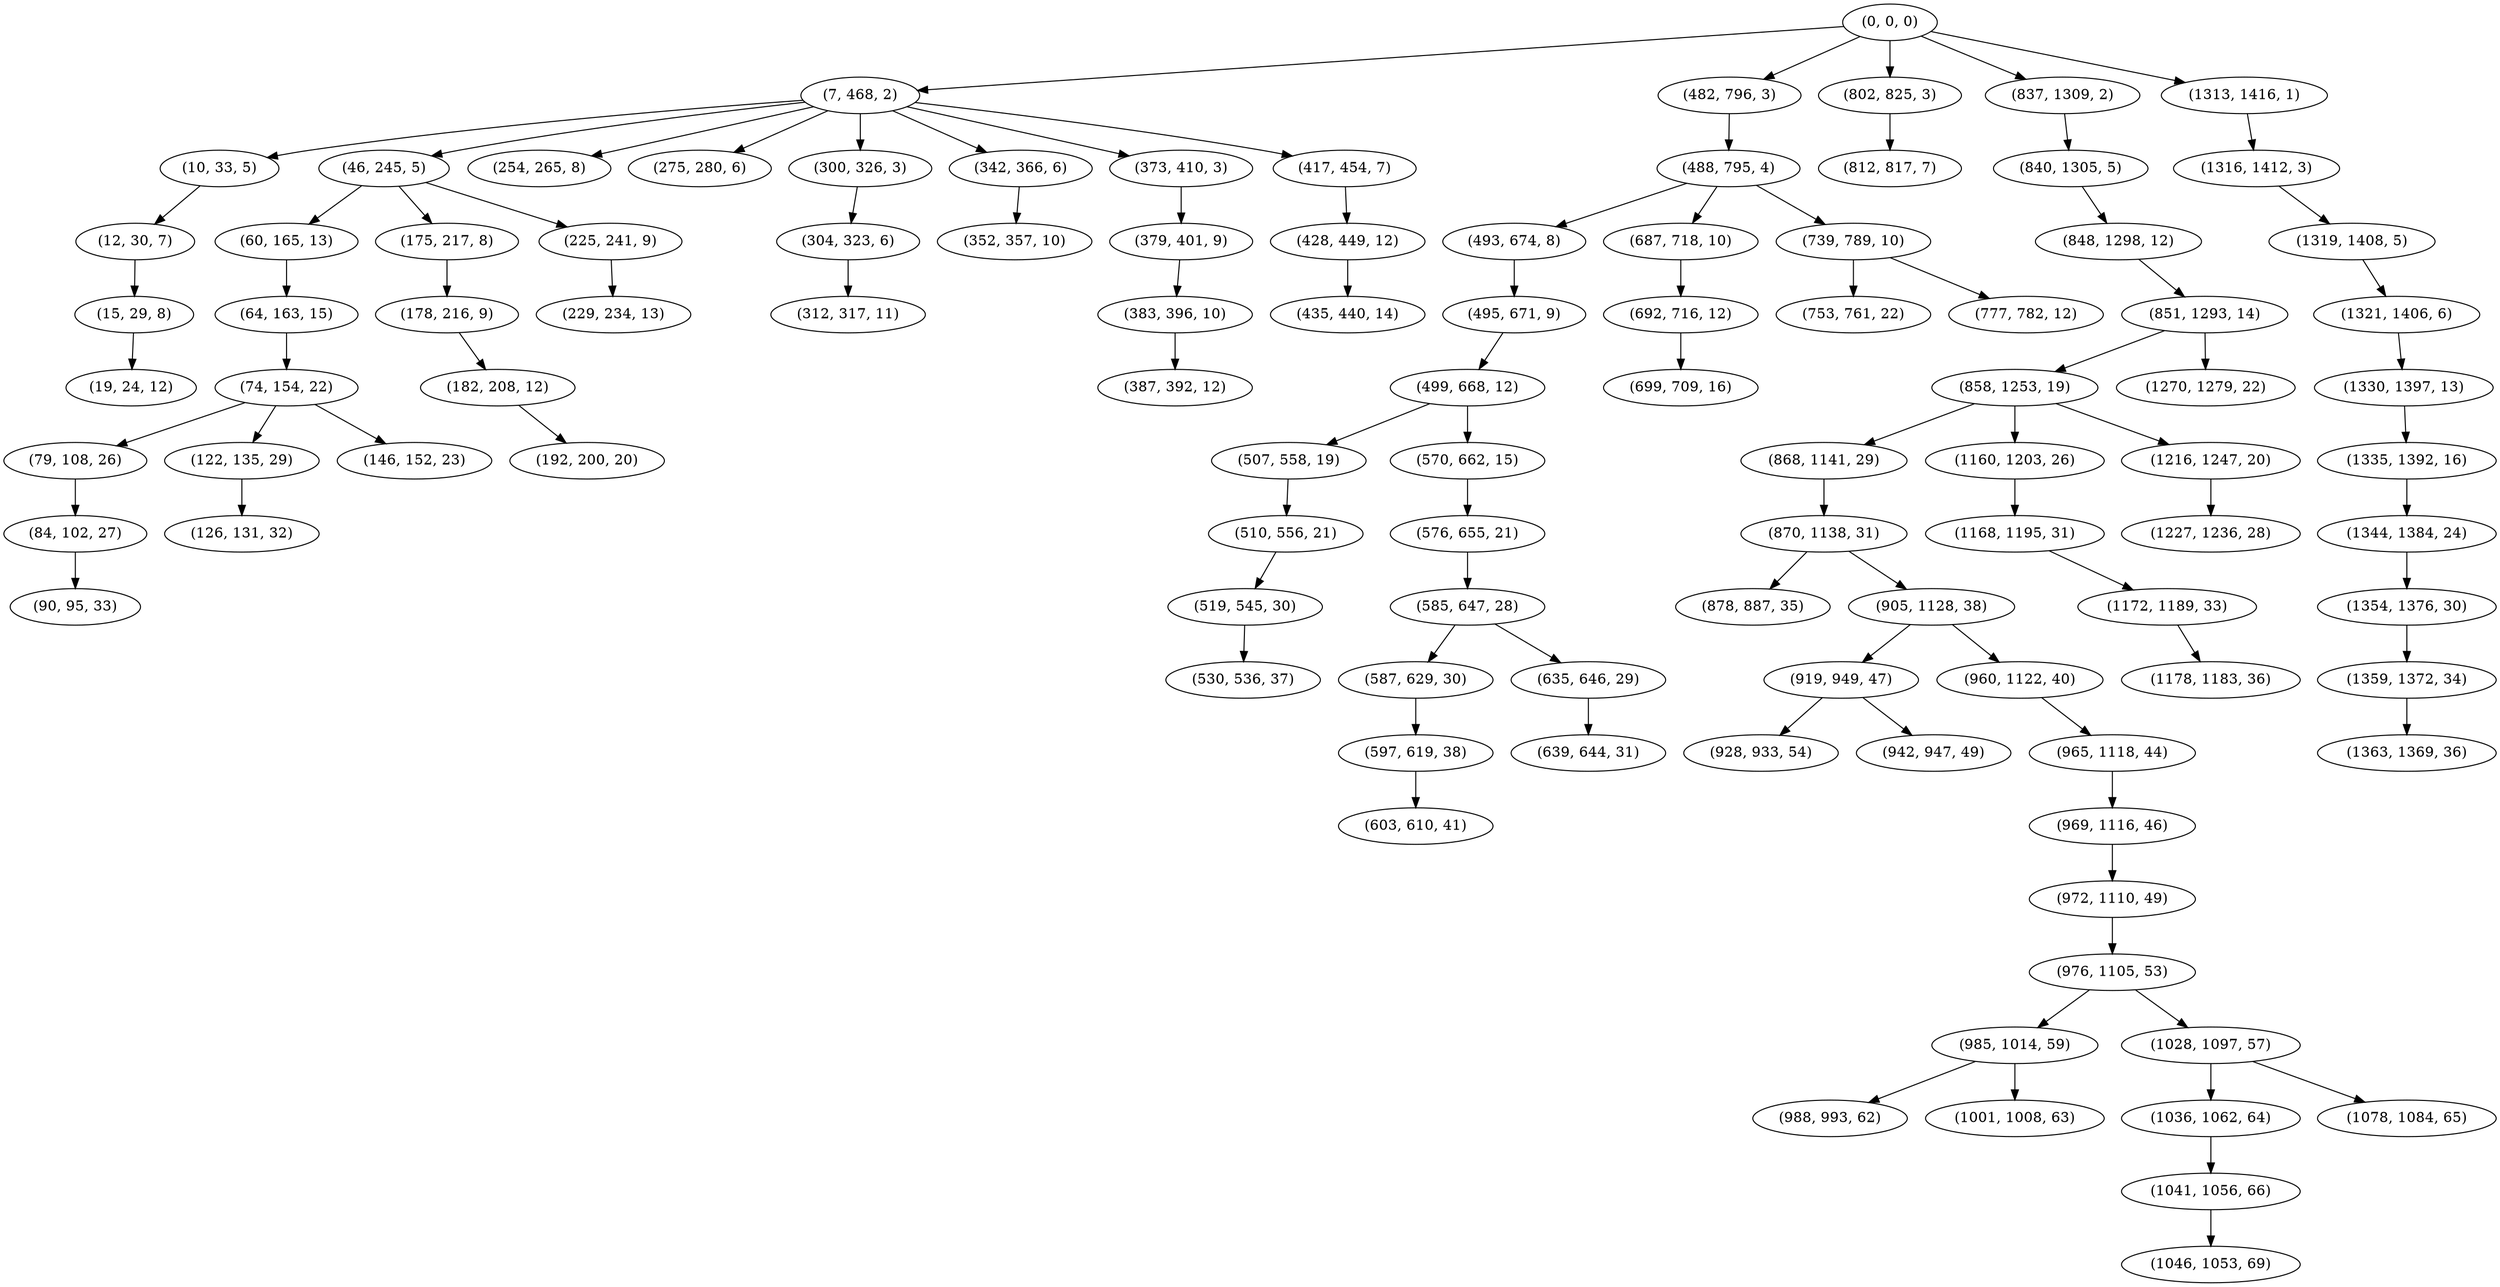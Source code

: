 digraph tree {
    "(0, 0, 0)";
    "(7, 468, 2)";
    "(10, 33, 5)";
    "(12, 30, 7)";
    "(15, 29, 8)";
    "(19, 24, 12)";
    "(46, 245, 5)";
    "(60, 165, 13)";
    "(64, 163, 15)";
    "(74, 154, 22)";
    "(79, 108, 26)";
    "(84, 102, 27)";
    "(90, 95, 33)";
    "(122, 135, 29)";
    "(126, 131, 32)";
    "(146, 152, 23)";
    "(175, 217, 8)";
    "(178, 216, 9)";
    "(182, 208, 12)";
    "(192, 200, 20)";
    "(225, 241, 9)";
    "(229, 234, 13)";
    "(254, 265, 8)";
    "(275, 280, 6)";
    "(300, 326, 3)";
    "(304, 323, 6)";
    "(312, 317, 11)";
    "(342, 366, 6)";
    "(352, 357, 10)";
    "(373, 410, 3)";
    "(379, 401, 9)";
    "(383, 396, 10)";
    "(387, 392, 12)";
    "(417, 454, 7)";
    "(428, 449, 12)";
    "(435, 440, 14)";
    "(482, 796, 3)";
    "(488, 795, 4)";
    "(493, 674, 8)";
    "(495, 671, 9)";
    "(499, 668, 12)";
    "(507, 558, 19)";
    "(510, 556, 21)";
    "(519, 545, 30)";
    "(530, 536, 37)";
    "(570, 662, 15)";
    "(576, 655, 21)";
    "(585, 647, 28)";
    "(587, 629, 30)";
    "(597, 619, 38)";
    "(603, 610, 41)";
    "(635, 646, 29)";
    "(639, 644, 31)";
    "(687, 718, 10)";
    "(692, 716, 12)";
    "(699, 709, 16)";
    "(739, 789, 10)";
    "(753, 761, 22)";
    "(777, 782, 12)";
    "(802, 825, 3)";
    "(812, 817, 7)";
    "(837, 1309, 2)";
    "(840, 1305, 5)";
    "(848, 1298, 12)";
    "(851, 1293, 14)";
    "(858, 1253, 19)";
    "(868, 1141, 29)";
    "(870, 1138, 31)";
    "(878, 887, 35)";
    "(905, 1128, 38)";
    "(919, 949, 47)";
    "(928, 933, 54)";
    "(942, 947, 49)";
    "(960, 1122, 40)";
    "(965, 1118, 44)";
    "(969, 1116, 46)";
    "(972, 1110, 49)";
    "(976, 1105, 53)";
    "(985, 1014, 59)";
    "(988, 993, 62)";
    "(1001, 1008, 63)";
    "(1028, 1097, 57)";
    "(1036, 1062, 64)";
    "(1041, 1056, 66)";
    "(1046, 1053, 69)";
    "(1078, 1084, 65)";
    "(1160, 1203, 26)";
    "(1168, 1195, 31)";
    "(1172, 1189, 33)";
    "(1178, 1183, 36)";
    "(1216, 1247, 20)";
    "(1227, 1236, 28)";
    "(1270, 1279, 22)";
    "(1313, 1416, 1)";
    "(1316, 1412, 3)";
    "(1319, 1408, 5)";
    "(1321, 1406, 6)";
    "(1330, 1397, 13)";
    "(1335, 1392, 16)";
    "(1344, 1384, 24)";
    "(1354, 1376, 30)";
    "(1359, 1372, 34)";
    "(1363, 1369, 36)";
    "(0, 0, 0)" -> "(7, 468, 2)";
    "(0, 0, 0)" -> "(482, 796, 3)";
    "(0, 0, 0)" -> "(802, 825, 3)";
    "(0, 0, 0)" -> "(837, 1309, 2)";
    "(0, 0, 0)" -> "(1313, 1416, 1)";
    "(7, 468, 2)" -> "(10, 33, 5)";
    "(7, 468, 2)" -> "(46, 245, 5)";
    "(7, 468, 2)" -> "(254, 265, 8)";
    "(7, 468, 2)" -> "(275, 280, 6)";
    "(7, 468, 2)" -> "(300, 326, 3)";
    "(7, 468, 2)" -> "(342, 366, 6)";
    "(7, 468, 2)" -> "(373, 410, 3)";
    "(7, 468, 2)" -> "(417, 454, 7)";
    "(10, 33, 5)" -> "(12, 30, 7)";
    "(12, 30, 7)" -> "(15, 29, 8)";
    "(15, 29, 8)" -> "(19, 24, 12)";
    "(46, 245, 5)" -> "(60, 165, 13)";
    "(46, 245, 5)" -> "(175, 217, 8)";
    "(46, 245, 5)" -> "(225, 241, 9)";
    "(60, 165, 13)" -> "(64, 163, 15)";
    "(64, 163, 15)" -> "(74, 154, 22)";
    "(74, 154, 22)" -> "(79, 108, 26)";
    "(74, 154, 22)" -> "(122, 135, 29)";
    "(74, 154, 22)" -> "(146, 152, 23)";
    "(79, 108, 26)" -> "(84, 102, 27)";
    "(84, 102, 27)" -> "(90, 95, 33)";
    "(122, 135, 29)" -> "(126, 131, 32)";
    "(175, 217, 8)" -> "(178, 216, 9)";
    "(178, 216, 9)" -> "(182, 208, 12)";
    "(182, 208, 12)" -> "(192, 200, 20)";
    "(225, 241, 9)" -> "(229, 234, 13)";
    "(300, 326, 3)" -> "(304, 323, 6)";
    "(304, 323, 6)" -> "(312, 317, 11)";
    "(342, 366, 6)" -> "(352, 357, 10)";
    "(373, 410, 3)" -> "(379, 401, 9)";
    "(379, 401, 9)" -> "(383, 396, 10)";
    "(383, 396, 10)" -> "(387, 392, 12)";
    "(417, 454, 7)" -> "(428, 449, 12)";
    "(428, 449, 12)" -> "(435, 440, 14)";
    "(482, 796, 3)" -> "(488, 795, 4)";
    "(488, 795, 4)" -> "(493, 674, 8)";
    "(488, 795, 4)" -> "(687, 718, 10)";
    "(488, 795, 4)" -> "(739, 789, 10)";
    "(493, 674, 8)" -> "(495, 671, 9)";
    "(495, 671, 9)" -> "(499, 668, 12)";
    "(499, 668, 12)" -> "(507, 558, 19)";
    "(499, 668, 12)" -> "(570, 662, 15)";
    "(507, 558, 19)" -> "(510, 556, 21)";
    "(510, 556, 21)" -> "(519, 545, 30)";
    "(519, 545, 30)" -> "(530, 536, 37)";
    "(570, 662, 15)" -> "(576, 655, 21)";
    "(576, 655, 21)" -> "(585, 647, 28)";
    "(585, 647, 28)" -> "(587, 629, 30)";
    "(585, 647, 28)" -> "(635, 646, 29)";
    "(587, 629, 30)" -> "(597, 619, 38)";
    "(597, 619, 38)" -> "(603, 610, 41)";
    "(635, 646, 29)" -> "(639, 644, 31)";
    "(687, 718, 10)" -> "(692, 716, 12)";
    "(692, 716, 12)" -> "(699, 709, 16)";
    "(739, 789, 10)" -> "(753, 761, 22)";
    "(739, 789, 10)" -> "(777, 782, 12)";
    "(802, 825, 3)" -> "(812, 817, 7)";
    "(837, 1309, 2)" -> "(840, 1305, 5)";
    "(840, 1305, 5)" -> "(848, 1298, 12)";
    "(848, 1298, 12)" -> "(851, 1293, 14)";
    "(851, 1293, 14)" -> "(858, 1253, 19)";
    "(851, 1293, 14)" -> "(1270, 1279, 22)";
    "(858, 1253, 19)" -> "(868, 1141, 29)";
    "(858, 1253, 19)" -> "(1160, 1203, 26)";
    "(858, 1253, 19)" -> "(1216, 1247, 20)";
    "(868, 1141, 29)" -> "(870, 1138, 31)";
    "(870, 1138, 31)" -> "(878, 887, 35)";
    "(870, 1138, 31)" -> "(905, 1128, 38)";
    "(905, 1128, 38)" -> "(919, 949, 47)";
    "(905, 1128, 38)" -> "(960, 1122, 40)";
    "(919, 949, 47)" -> "(928, 933, 54)";
    "(919, 949, 47)" -> "(942, 947, 49)";
    "(960, 1122, 40)" -> "(965, 1118, 44)";
    "(965, 1118, 44)" -> "(969, 1116, 46)";
    "(969, 1116, 46)" -> "(972, 1110, 49)";
    "(972, 1110, 49)" -> "(976, 1105, 53)";
    "(976, 1105, 53)" -> "(985, 1014, 59)";
    "(976, 1105, 53)" -> "(1028, 1097, 57)";
    "(985, 1014, 59)" -> "(988, 993, 62)";
    "(985, 1014, 59)" -> "(1001, 1008, 63)";
    "(1028, 1097, 57)" -> "(1036, 1062, 64)";
    "(1028, 1097, 57)" -> "(1078, 1084, 65)";
    "(1036, 1062, 64)" -> "(1041, 1056, 66)";
    "(1041, 1056, 66)" -> "(1046, 1053, 69)";
    "(1160, 1203, 26)" -> "(1168, 1195, 31)";
    "(1168, 1195, 31)" -> "(1172, 1189, 33)";
    "(1172, 1189, 33)" -> "(1178, 1183, 36)";
    "(1216, 1247, 20)" -> "(1227, 1236, 28)";
    "(1313, 1416, 1)" -> "(1316, 1412, 3)";
    "(1316, 1412, 3)" -> "(1319, 1408, 5)";
    "(1319, 1408, 5)" -> "(1321, 1406, 6)";
    "(1321, 1406, 6)" -> "(1330, 1397, 13)";
    "(1330, 1397, 13)" -> "(1335, 1392, 16)";
    "(1335, 1392, 16)" -> "(1344, 1384, 24)";
    "(1344, 1384, 24)" -> "(1354, 1376, 30)";
    "(1354, 1376, 30)" -> "(1359, 1372, 34)";
    "(1359, 1372, 34)" -> "(1363, 1369, 36)";
}

